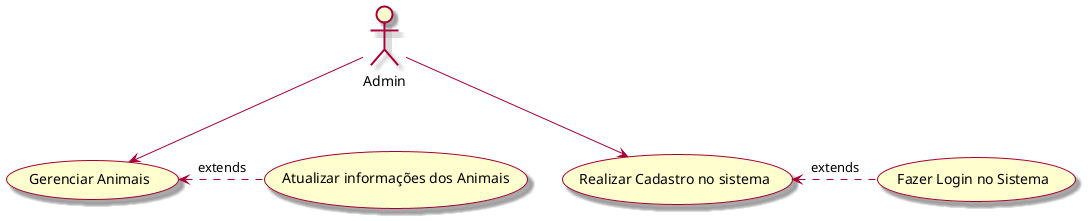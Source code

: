 @startuml 

skin rose 
  
:Admin: 

Admin --> (Realizar Cadastro no sistema) 
Admin --> (Gerenciar Animais)  

(Gerenciar Animais) <. (Atualizar informações dos Animais) : extends
(Realizar Cadastro no sistema) <. (Fazer Login no Sistema) : extends



@enduml 
